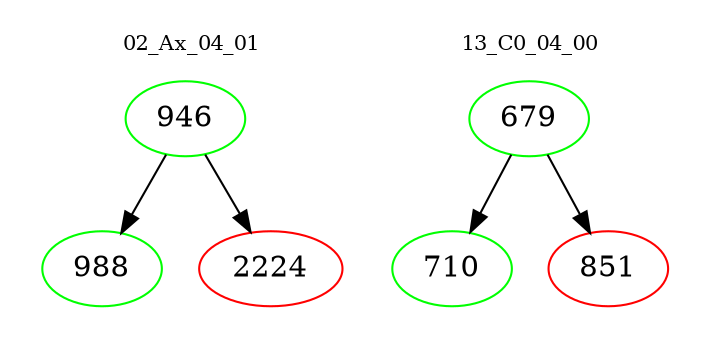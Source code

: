 digraph{
subgraph cluster_0 {
color = white
label = "02_Ax_04_01";
fontsize=10;
T0_946 [label="946", color="green"]
T0_946 -> T0_988 [color="black"]
T0_988 [label="988", color="green"]
T0_946 -> T0_2224 [color="black"]
T0_2224 [label="2224", color="red"]
}
subgraph cluster_1 {
color = white
label = "13_C0_04_00";
fontsize=10;
T1_679 [label="679", color="green"]
T1_679 -> T1_710 [color="black"]
T1_710 [label="710", color="green"]
T1_679 -> T1_851 [color="black"]
T1_851 [label="851", color="red"]
}
}
